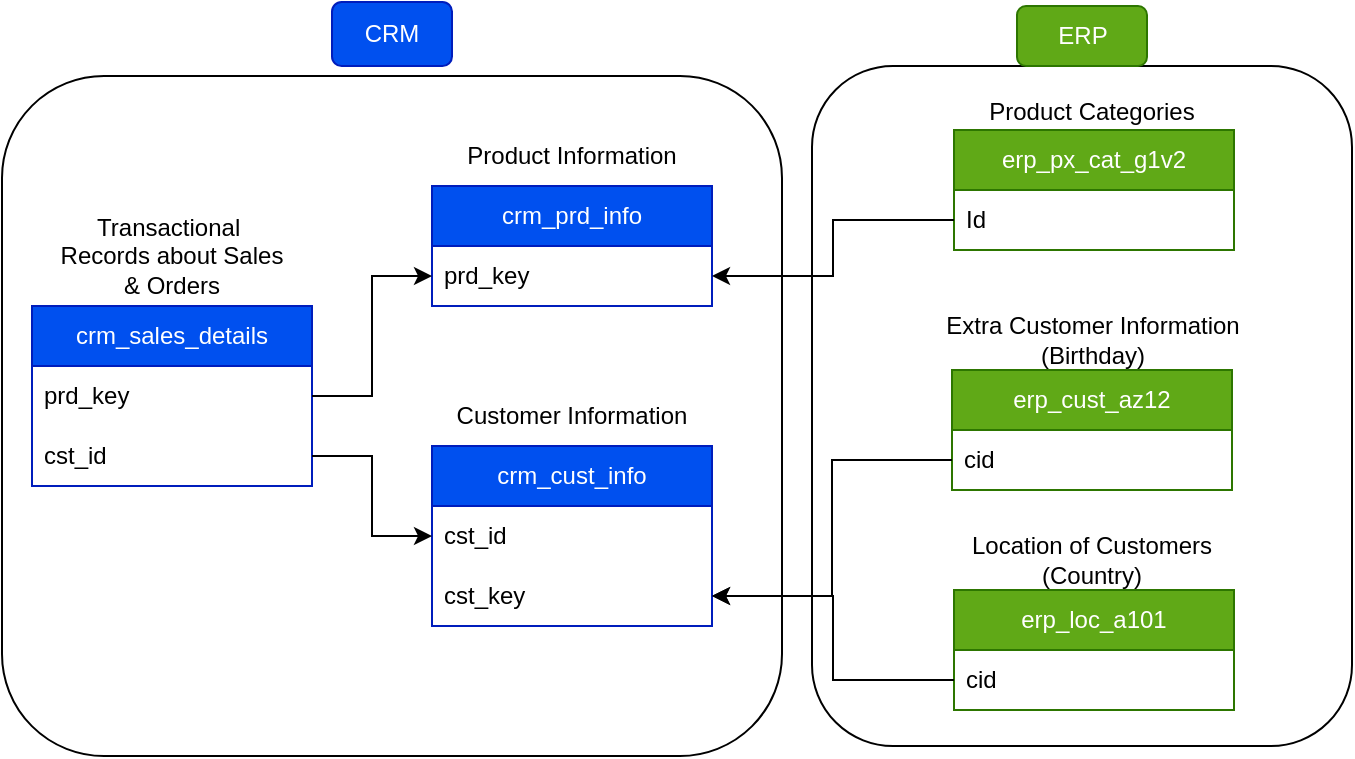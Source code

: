 <mxfile version="28.2.8">
  <diagram name="Page-1" id="wlpUScpZh45cqizvuq3f">
    <mxGraphModel dx="627" dy="1746" grid="1" gridSize="10" guides="1" tooltips="1" connect="1" arrows="1" fold="1" page="1" pageScale="1" pageWidth="850" pageHeight="1100" math="0" shadow="0">
      <root>
        <mxCell id="0" />
        <mxCell id="1" parent="0" />
        <mxCell id="0J3191_y7bPjNNtN8VyN-1" value="crm_sales_details" style="swimlane;fontStyle=0;childLayout=stackLayout;horizontal=1;startSize=30;horizontalStack=0;resizeParent=1;resizeParentMax=0;resizeLast=0;collapsible=1;marginBottom=0;whiteSpace=wrap;html=1;fillColor=#0050ef;fontColor=#ffffff;strokeColor=#001DBC;" vertex="1" parent="1">
          <mxGeometry x="100" y="90" width="140" height="90" as="geometry" />
        </mxCell>
        <mxCell id="0J3191_y7bPjNNtN8VyN-2" value="prd_key" style="text;strokeColor=none;fillColor=none;align=left;verticalAlign=middle;spacingLeft=4;spacingRight=4;overflow=hidden;points=[[0,0.5],[1,0.5]];portConstraint=eastwest;rotatable=0;whiteSpace=wrap;html=1;" vertex="1" parent="0J3191_y7bPjNNtN8VyN-1">
          <mxGeometry y="30" width="140" height="30" as="geometry" />
        </mxCell>
        <mxCell id="0J3191_y7bPjNNtN8VyN-4" value="cst_id" style="text;strokeColor=none;fillColor=none;align=left;verticalAlign=middle;spacingLeft=4;spacingRight=4;overflow=hidden;points=[[0,0.5],[1,0.5]];portConstraint=eastwest;rotatable=0;whiteSpace=wrap;html=1;" vertex="1" parent="0J3191_y7bPjNNtN8VyN-1">
          <mxGeometry y="60" width="140" height="30" as="geometry" />
        </mxCell>
        <mxCell id="0J3191_y7bPjNNtN8VyN-5" value="Transactional&amp;nbsp; Records about Sales &amp;amp; Orders" style="text;html=1;whiteSpace=wrap;strokeColor=none;fillColor=none;align=center;verticalAlign=middle;rounded=0;" vertex="1" parent="1">
          <mxGeometry x="110" y="50" width="120" height="30" as="geometry" />
        </mxCell>
        <mxCell id="0J3191_y7bPjNNtN8VyN-6" value="crm_prd_info" style="swimlane;fontStyle=0;childLayout=stackLayout;horizontal=1;startSize=30;horizontalStack=0;resizeParent=1;resizeParentMax=0;resizeLast=0;collapsible=1;marginBottom=0;whiteSpace=wrap;html=1;fillColor=#0050ef;fontColor=#ffffff;strokeColor=#001DBC;" vertex="1" parent="1">
          <mxGeometry x="300" y="30" width="140" height="60" as="geometry" />
        </mxCell>
        <mxCell id="0J3191_y7bPjNNtN8VyN-7" value="prd_key" style="text;strokeColor=none;fillColor=none;align=left;verticalAlign=middle;spacingLeft=4;spacingRight=4;overflow=hidden;points=[[0,0.5],[1,0.5]];portConstraint=eastwest;rotatable=0;whiteSpace=wrap;html=1;" vertex="1" parent="0J3191_y7bPjNNtN8VyN-6">
          <mxGeometry y="30" width="140" height="30" as="geometry" />
        </mxCell>
        <mxCell id="0J3191_y7bPjNNtN8VyN-10" value="crm_cust_info" style="swimlane;fontStyle=0;childLayout=stackLayout;horizontal=1;startSize=30;horizontalStack=0;resizeParent=1;resizeParentMax=0;resizeLast=0;collapsible=1;marginBottom=0;whiteSpace=wrap;html=1;fillColor=#0050ef;fontColor=#ffffff;strokeColor=#001DBC;" vertex="1" parent="1">
          <mxGeometry x="300" y="160" width="140" height="90" as="geometry" />
        </mxCell>
        <mxCell id="0J3191_y7bPjNNtN8VyN-11" value="cst_id" style="text;strokeColor=none;fillColor=none;align=left;verticalAlign=middle;spacingLeft=4;spacingRight=4;overflow=hidden;points=[[0,0.5],[1,0.5]];portConstraint=eastwest;rotatable=0;whiteSpace=wrap;html=1;" vertex="1" parent="0J3191_y7bPjNNtN8VyN-10">
          <mxGeometry y="30" width="140" height="30" as="geometry" />
        </mxCell>
        <mxCell id="0J3191_y7bPjNNtN8VyN-13" value="cst_key" style="text;strokeColor=none;fillColor=none;align=left;verticalAlign=middle;spacingLeft=4;spacingRight=4;overflow=hidden;points=[[0,0.5],[1,0.5]];portConstraint=eastwest;rotatable=0;whiteSpace=wrap;html=1;" vertex="1" parent="0J3191_y7bPjNNtN8VyN-10">
          <mxGeometry y="60" width="140" height="30" as="geometry" />
        </mxCell>
        <mxCell id="0J3191_y7bPjNNtN8VyN-14" value="Customer Information" style="text;html=1;whiteSpace=wrap;strokeColor=none;fillColor=none;align=center;verticalAlign=middle;rounded=0;" vertex="1" parent="1">
          <mxGeometry x="310" y="130" width="120" height="30" as="geometry" />
        </mxCell>
        <mxCell id="0J3191_y7bPjNNtN8VyN-15" value="Product Information" style="text;html=1;whiteSpace=wrap;strokeColor=none;fillColor=none;align=center;verticalAlign=middle;rounded=0;" vertex="1" parent="1">
          <mxGeometry x="315" width="110" height="30" as="geometry" />
        </mxCell>
        <mxCell id="0J3191_y7bPjNNtN8VyN-34" value="erp_px_cat_g1v2" style="swimlane;fontStyle=0;childLayout=stackLayout;horizontal=1;startSize=30;horizontalStack=0;resizeParent=1;resizeParentMax=0;resizeLast=0;collapsible=1;marginBottom=0;whiteSpace=wrap;html=1;fillColor=#60a917;fontColor=#ffffff;strokeColor=#2D7600;" vertex="1" parent="1">
          <mxGeometry x="561" y="2" width="140" height="60" as="geometry" />
        </mxCell>
        <mxCell id="0J3191_y7bPjNNtN8VyN-37" value="Id" style="text;strokeColor=none;fillColor=none;align=left;verticalAlign=middle;spacingLeft=4;spacingRight=4;overflow=hidden;points=[[0,0.5],[1,0.5]];portConstraint=eastwest;rotatable=0;whiteSpace=wrap;html=1;" vertex="1" parent="0J3191_y7bPjNNtN8VyN-34">
          <mxGeometry y="30" width="140" height="30" as="geometry" />
        </mxCell>
        <mxCell id="0J3191_y7bPjNNtN8VyN-38" value="erp_cust_az12" style="swimlane;fontStyle=0;childLayout=stackLayout;horizontal=1;startSize=30;horizontalStack=0;resizeParent=1;resizeParentMax=0;resizeLast=0;collapsible=1;marginBottom=0;whiteSpace=wrap;html=1;fillColor=#60a917;fontColor=#ffffff;strokeColor=#2D7600;" vertex="1" parent="1">
          <mxGeometry x="560" y="122" width="140" height="60" as="geometry" />
        </mxCell>
        <mxCell id="0J3191_y7bPjNNtN8VyN-39" value="cid" style="text;strokeColor=none;fillColor=none;align=left;verticalAlign=middle;spacingLeft=4;spacingRight=4;overflow=hidden;points=[[0,0.5],[1,0.5]];portConstraint=eastwest;rotatable=0;whiteSpace=wrap;html=1;" vertex="1" parent="0J3191_y7bPjNNtN8VyN-38">
          <mxGeometry y="30" width="140" height="30" as="geometry" />
        </mxCell>
        <mxCell id="0J3191_y7bPjNNtN8VyN-40" value="erp_loc_a101" style="swimlane;fontStyle=0;childLayout=stackLayout;horizontal=1;startSize=30;horizontalStack=0;resizeParent=1;resizeParentMax=0;resizeLast=0;collapsible=1;marginBottom=0;whiteSpace=wrap;html=1;fillColor=#60a917;fontColor=#ffffff;strokeColor=#2D7600;" vertex="1" parent="1">
          <mxGeometry x="561" y="232" width="140" height="60" as="geometry" />
        </mxCell>
        <mxCell id="0J3191_y7bPjNNtN8VyN-41" value="cid" style="text;strokeColor=none;fillColor=none;align=left;verticalAlign=middle;spacingLeft=4;spacingRight=4;overflow=hidden;points=[[0,0.5],[1,0.5]];portConstraint=eastwest;rotatable=0;whiteSpace=wrap;html=1;" vertex="1" parent="0J3191_y7bPjNNtN8VyN-40">
          <mxGeometry y="30" width="140" height="30" as="geometry" />
        </mxCell>
        <mxCell id="0J3191_y7bPjNNtN8VyN-42" value="Location of Customers (Country)" style="text;html=1;whiteSpace=wrap;strokeColor=none;fillColor=none;align=center;verticalAlign=middle;rounded=0;" vertex="1" parent="1">
          <mxGeometry x="565" y="202" width="130" height="30" as="geometry" />
        </mxCell>
        <mxCell id="0J3191_y7bPjNNtN8VyN-43" value="Extra Customer Information (Birthday)" style="text;html=1;whiteSpace=wrap;strokeColor=none;fillColor=none;align=center;verticalAlign=middle;rounded=0;" vertex="1" parent="1">
          <mxGeometry x="552.5" y="92" width="155" height="30" as="geometry" />
        </mxCell>
        <mxCell id="0J3191_y7bPjNNtN8VyN-44" value="Product Categories" style="text;html=1;whiteSpace=wrap;strokeColor=none;fillColor=none;align=center;verticalAlign=middle;rounded=0;" vertex="1" parent="1">
          <mxGeometry x="575" y="-22" width="110" height="30" as="geometry" />
        </mxCell>
        <mxCell id="0J3191_y7bPjNNtN8VyN-45" style="edgeStyle=orthogonalEdgeStyle;rounded=0;orthogonalLoop=1;jettySize=auto;html=1;exitX=0;exitY=0.5;exitDx=0;exitDy=0;entryX=1;entryY=0.5;entryDx=0;entryDy=0;" edge="1" parent="1" source="0J3191_y7bPjNNtN8VyN-41" target="0J3191_y7bPjNNtN8VyN-13">
          <mxGeometry relative="1" as="geometry" />
        </mxCell>
        <mxCell id="0J3191_y7bPjNNtN8VyN-46" style="edgeStyle=orthogonalEdgeStyle;rounded=0;orthogonalLoop=1;jettySize=auto;html=1;exitX=0;exitY=0.5;exitDx=0;exitDy=0;entryX=1;entryY=0.5;entryDx=0;entryDy=0;" edge="1" parent="1" source="0J3191_y7bPjNNtN8VyN-39" target="0J3191_y7bPjNNtN8VyN-13">
          <mxGeometry relative="1" as="geometry" />
        </mxCell>
        <mxCell id="0J3191_y7bPjNNtN8VyN-47" style="edgeStyle=orthogonalEdgeStyle;rounded=0;orthogonalLoop=1;jettySize=auto;html=1;exitX=0;exitY=0.5;exitDx=0;exitDy=0;entryX=1;entryY=0.5;entryDx=0;entryDy=0;" edge="1" parent="1" source="0J3191_y7bPjNNtN8VyN-37" target="0J3191_y7bPjNNtN8VyN-7">
          <mxGeometry relative="1" as="geometry" />
        </mxCell>
        <mxCell id="0J3191_y7bPjNNtN8VyN-48" style="edgeStyle=orthogonalEdgeStyle;rounded=0;orthogonalLoop=1;jettySize=auto;html=1;exitX=1;exitY=0.5;exitDx=0;exitDy=0;entryX=0;entryY=0.5;entryDx=0;entryDy=0;" edge="1" parent="1" source="0J3191_y7bPjNNtN8VyN-4" target="0J3191_y7bPjNNtN8VyN-11">
          <mxGeometry relative="1" as="geometry" />
        </mxCell>
        <mxCell id="0J3191_y7bPjNNtN8VyN-49" style="edgeStyle=orthogonalEdgeStyle;rounded=0;orthogonalLoop=1;jettySize=auto;html=1;exitX=1;exitY=0.5;exitDx=0;exitDy=0;entryX=0;entryY=0.5;entryDx=0;entryDy=0;" edge="1" parent="1" source="0J3191_y7bPjNNtN8VyN-2" target="0J3191_y7bPjNNtN8VyN-7">
          <mxGeometry relative="1" as="geometry" />
        </mxCell>
        <mxCell id="0J3191_y7bPjNNtN8VyN-52" value="" style="rounded=1;whiteSpace=wrap;html=1;fillColor=none;" vertex="1" parent="1">
          <mxGeometry x="85" y="-25" width="390" height="340" as="geometry" />
        </mxCell>
        <mxCell id="0J3191_y7bPjNNtN8VyN-57" value="CRM" style="rounded=1;whiteSpace=wrap;html=1;fillColor=#0050ef;fontColor=#ffffff;strokeColor=#001DBC;" vertex="1" parent="1">
          <mxGeometry x="250" y="-62" width="60" height="32" as="geometry" />
        </mxCell>
        <mxCell id="0J3191_y7bPjNNtN8VyN-58" value="" style="rounded=1;whiteSpace=wrap;html=1;fillColor=none;" vertex="1" parent="1">
          <mxGeometry x="490" y="-30" width="270" height="340" as="geometry" />
        </mxCell>
        <mxCell id="0J3191_y7bPjNNtN8VyN-59" value="ERP" style="rounded=1;whiteSpace=wrap;html=1;fillColor=#60a917;fontColor=#ffffff;strokeColor=#2D7600;" vertex="1" parent="1">
          <mxGeometry x="592.5" y="-60" width="65" height="30" as="geometry" />
        </mxCell>
      </root>
    </mxGraphModel>
  </diagram>
</mxfile>
